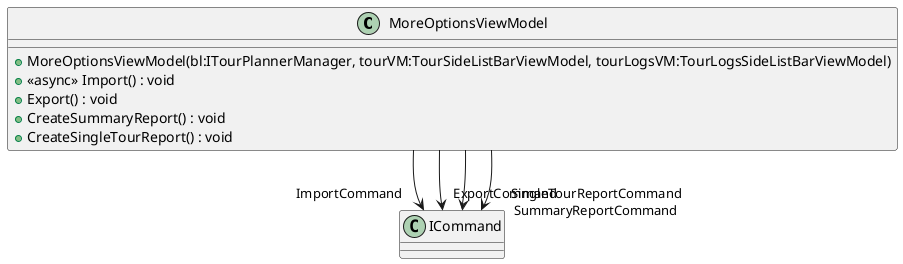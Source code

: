 @startuml
class MoreOptionsViewModel {
    + MoreOptionsViewModel(bl:ITourPlannerManager, tourVM:TourSideListBarViewModel, tourLogsVM:TourLogsSideListBarViewModel)
    + <<async>> Import() : void
    + Export() : void
    + CreateSummaryReport() : void
    + CreateSingleTourReport() : void
}
MoreOptionsViewModel --> "ImportCommand" ICommand
MoreOptionsViewModel --> "ExportCommand" ICommand
MoreOptionsViewModel --> "SummaryReportCommand" ICommand
MoreOptionsViewModel --> "SingleTourReportCommand" ICommand
@enduml
